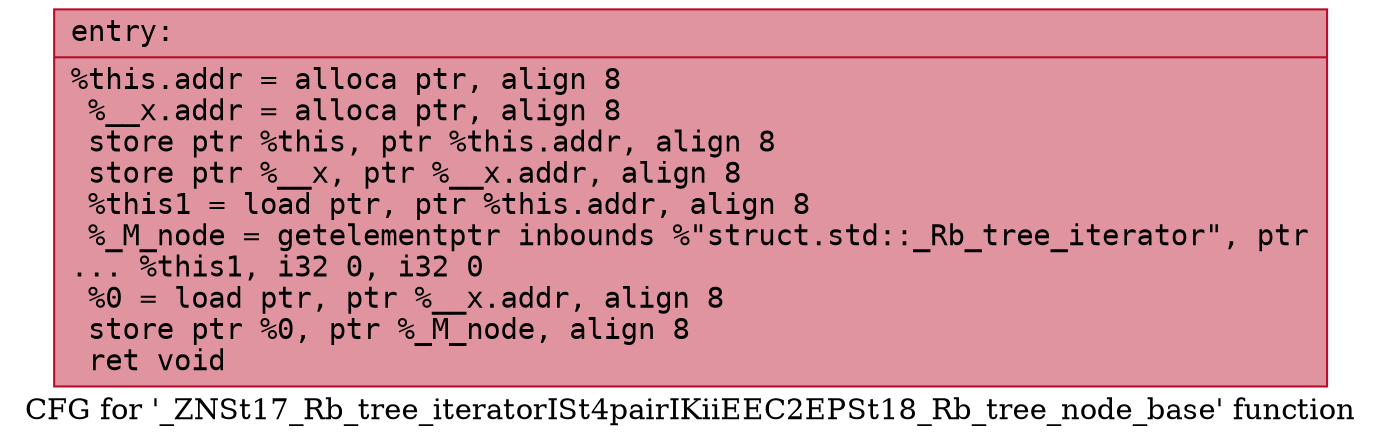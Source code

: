 digraph "CFG for '_ZNSt17_Rb_tree_iteratorISt4pairIKiiEEC2EPSt18_Rb_tree_node_base' function" {
	label="CFG for '_ZNSt17_Rb_tree_iteratorISt4pairIKiiEEC2EPSt18_Rb_tree_node_base' function";

	Node0x55ba3054ed10 [shape=record,color="#b70d28ff", style=filled, fillcolor="#b70d2870" fontname="Courier",label="{entry:\l|  %this.addr = alloca ptr, align 8\l  %__x.addr = alloca ptr, align 8\l  store ptr %this, ptr %this.addr, align 8\l  store ptr %__x, ptr %__x.addr, align 8\l  %this1 = load ptr, ptr %this.addr, align 8\l  %_M_node = getelementptr inbounds %\"struct.std::_Rb_tree_iterator\", ptr\l... %this1, i32 0, i32 0\l  %0 = load ptr, ptr %__x.addr, align 8\l  store ptr %0, ptr %_M_node, align 8\l  ret void\l}"];
}
